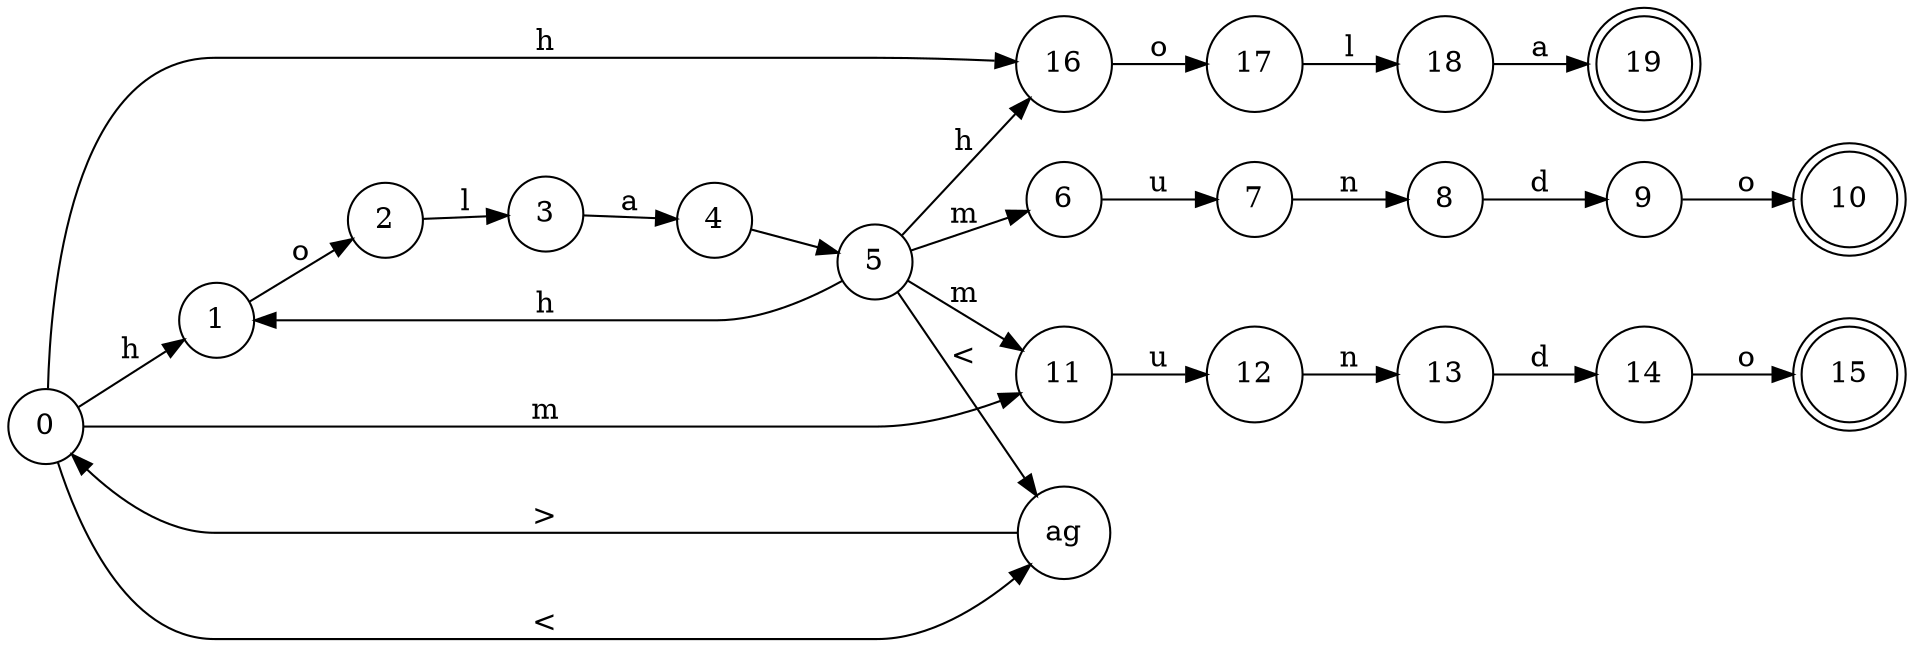digraph {
rankdir = "LR";
// NODES
node [shape=circle] Node_0[label="0"];
node [shape=circle] Node_1[label="1"];
node [shape=circle] Node_16[label="16"];
node [shape=circle] Nodetag[label="ag"];
node [shape=circle] Node_11[label="11"];
node [shape=circle] Node_2[label="2"];
node [shape=circle] Node_17[label="17"];
node [shape=circle] Node_12[label="12"];
node [shape=circle] Node_3[label="3"];
node [shape=circle] Node_18[label="18"];
node [shape=circle] Node_13[label="13"];
node [shape=circle] Node_4[label="4"];
node [shape=doublecircle] Node_19[label="19"];
node [shape=circle] Node_14[label="14"];
node [shape=circle] Node_5[label="5"];
node [shape=doublecircle] Node_15[label="15"];
node [shape=circle] Node_6[label="6"];
node [shape=circle] Node_7[label="7"];
node [shape=circle] Node_8[label="8"];
node [shape=circle] Node_9[label="9"];
node [shape=doublecircle] Node_10[label="10"];

// TRANSITIONS
Node_0 -> Node_1 [label="h"];
Node_0 -> Node_16 [label="h"];
Node_0 -> Nodetag [label="<"];
Node_0 -> Node_11 [label="m"];
Node_1 -> Node_2 [label="o"];
Node_16 -> Node_17 [label="o"];
Nodetag -> Node_0 [label=">"];
Node_11 -> Node_12 [label="u"];
Node_2 -> Node_3 [label="l"];
Node_17 -> Node_18 [label="l"];
Node_12 -> Node_13 [label="n"];
Node_3 -> Node_4 [label="a"];
Node_18 -> Node_19 [label="a"];
Node_13 -> Node_14 [label="d"];
Node_4 -> Node_5 [label=" "];
Node_14 -> Node_15 [label="o"];
Node_5 -> Node_1 [label="h"];
Node_5 -> Node_16 [label="h"];
Node_5 -> Nodetag [label="<"];
Node_5 -> Node_6 [label="m"];
Node_5 -> Node_11 [label="m"];
Node_6 -> Node_7 [label="u"];
Node_7 -> Node_8 [label="n"];
Node_8 -> Node_9 [label="d"];
Node_9 -> Node_10 [label="o"];
}